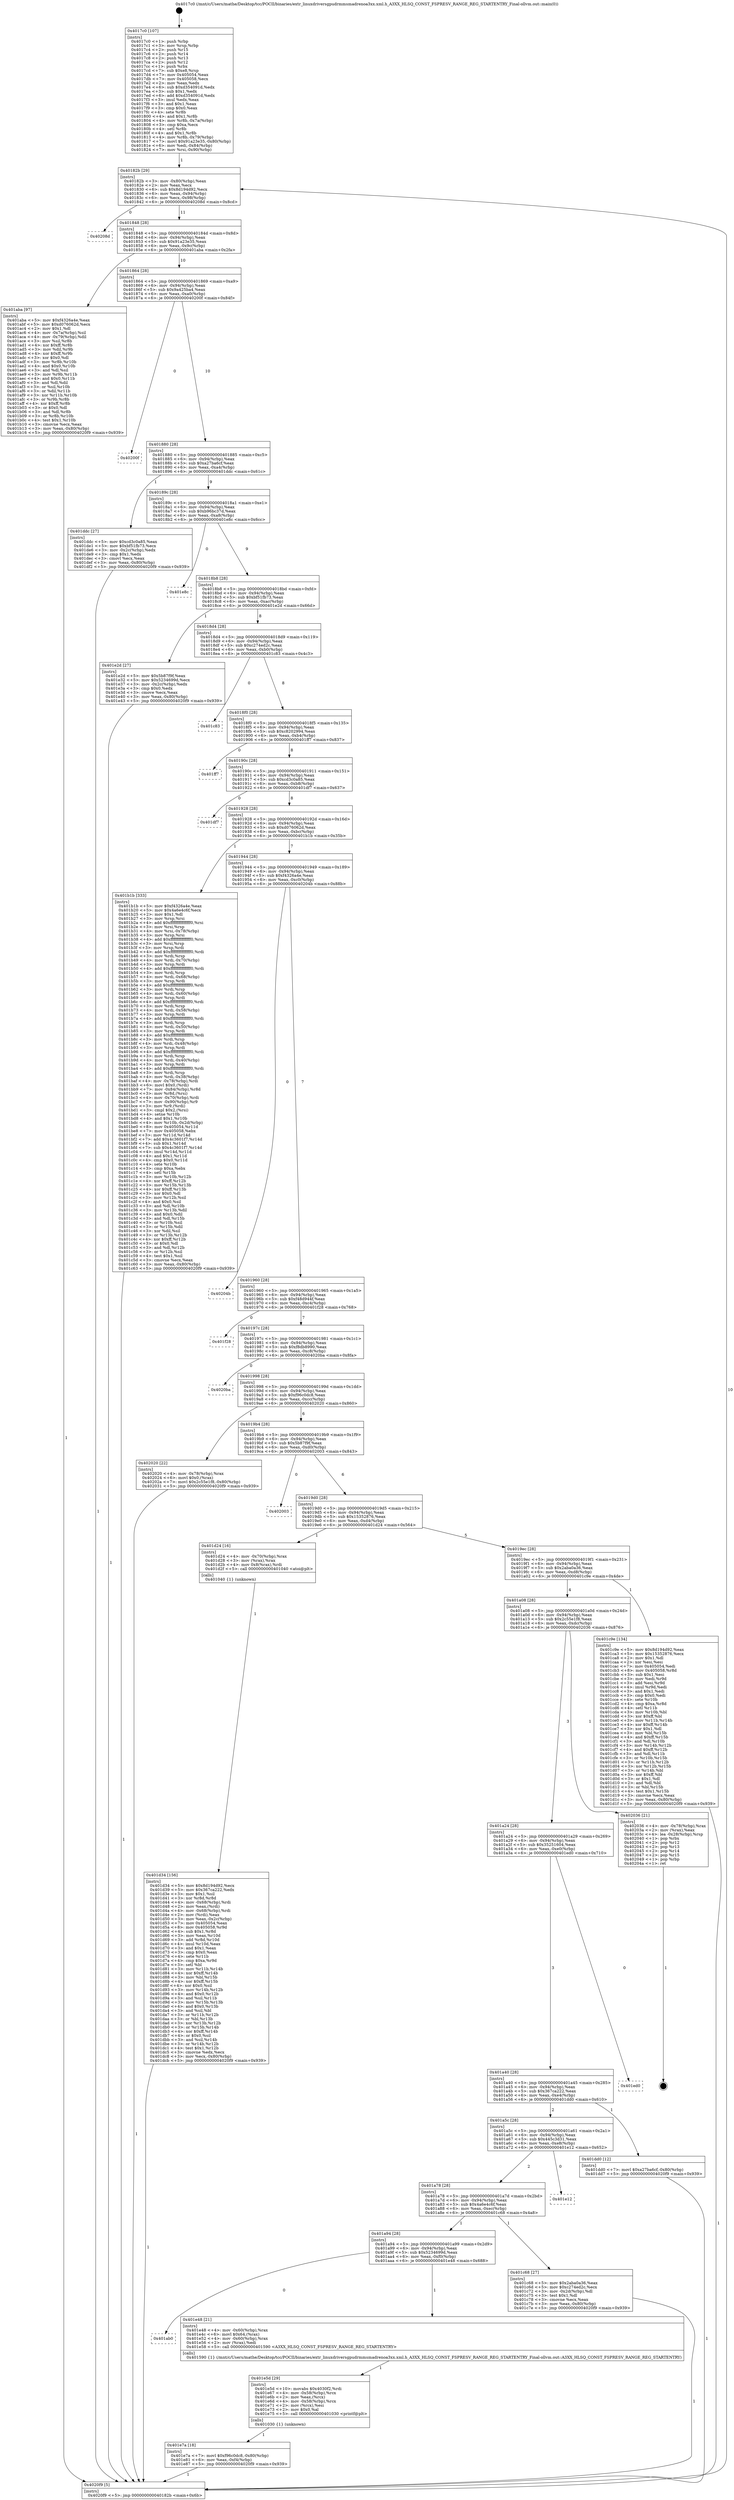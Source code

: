 digraph "0x4017c0" {
  label = "0x4017c0 (/mnt/c/Users/mathe/Desktop/tcc/POCII/binaries/extr_linuxdriversgpudrmmsmadrenoa3xx.xml.h_A3XX_HLSQ_CONST_FSPRESV_RANGE_REG_STARTENTRY_Final-ollvm.out::main(0))"
  labelloc = "t"
  node[shape=record]

  Entry [label="",width=0.3,height=0.3,shape=circle,fillcolor=black,style=filled]
  "0x40182b" [label="{
     0x40182b [29]\l
     | [instrs]\l
     &nbsp;&nbsp;0x40182b \<+3\>: mov -0x80(%rbp),%eax\l
     &nbsp;&nbsp;0x40182e \<+2\>: mov %eax,%ecx\l
     &nbsp;&nbsp;0x401830 \<+6\>: sub $0x8d194d92,%ecx\l
     &nbsp;&nbsp;0x401836 \<+6\>: mov %eax,-0x94(%rbp)\l
     &nbsp;&nbsp;0x40183c \<+6\>: mov %ecx,-0x98(%rbp)\l
     &nbsp;&nbsp;0x401842 \<+6\>: je 000000000040208d \<main+0x8cd\>\l
  }"]
  "0x40208d" [label="{
     0x40208d\l
  }", style=dashed]
  "0x401848" [label="{
     0x401848 [28]\l
     | [instrs]\l
     &nbsp;&nbsp;0x401848 \<+5\>: jmp 000000000040184d \<main+0x8d\>\l
     &nbsp;&nbsp;0x40184d \<+6\>: mov -0x94(%rbp),%eax\l
     &nbsp;&nbsp;0x401853 \<+5\>: sub $0x91a23e35,%eax\l
     &nbsp;&nbsp;0x401858 \<+6\>: mov %eax,-0x9c(%rbp)\l
     &nbsp;&nbsp;0x40185e \<+6\>: je 0000000000401aba \<main+0x2fa\>\l
  }"]
  Exit [label="",width=0.3,height=0.3,shape=circle,fillcolor=black,style=filled,peripheries=2]
  "0x401aba" [label="{
     0x401aba [97]\l
     | [instrs]\l
     &nbsp;&nbsp;0x401aba \<+5\>: mov $0xf4326a4e,%eax\l
     &nbsp;&nbsp;0x401abf \<+5\>: mov $0xd076062d,%ecx\l
     &nbsp;&nbsp;0x401ac4 \<+2\>: mov $0x1,%dl\l
     &nbsp;&nbsp;0x401ac6 \<+4\>: mov -0x7a(%rbp),%sil\l
     &nbsp;&nbsp;0x401aca \<+4\>: mov -0x79(%rbp),%dil\l
     &nbsp;&nbsp;0x401ace \<+3\>: mov %sil,%r8b\l
     &nbsp;&nbsp;0x401ad1 \<+4\>: xor $0xff,%r8b\l
     &nbsp;&nbsp;0x401ad5 \<+3\>: mov %dil,%r9b\l
     &nbsp;&nbsp;0x401ad8 \<+4\>: xor $0xff,%r9b\l
     &nbsp;&nbsp;0x401adc \<+3\>: xor $0x0,%dl\l
     &nbsp;&nbsp;0x401adf \<+3\>: mov %r8b,%r10b\l
     &nbsp;&nbsp;0x401ae2 \<+4\>: and $0x0,%r10b\l
     &nbsp;&nbsp;0x401ae6 \<+3\>: and %dl,%sil\l
     &nbsp;&nbsp;0x401ae9 \<+3\>: mov %r9b,%r11b\l
     &nbsp;&nbsp;0x401aec \<+4\>: and $0x0,%r11b\l
     &nbsp;&nbsp;0x401af0 \<+3\>: and %dl,%dil\l
     &nbsp;&nbsp;0x401af3 \<+3\>: or %sil,%r10b\l
     &nbsp;&nbsp;0x401af6 \<+3\>: or %dil,%r11b\l
     &nbsp;&nbsp;0x401af9 \<+3\>: xor %r11b,%r10b\l
     &nbsp;&nbsp;0x401afc \<+3\>: or %r9b,%r8b\l
     &nbsp;&nbsp;0x401aff \<+4\>: xor $0xff,%r8b\l
     &nbsp;&nbsp;0x401b03 \<+3\>: or $0x0,%dl\l
     &nbsp;&nbsp;0x401b06 \<+3\>: and %dl,%r8b\l
     &nbsp;&nbsp;0x401b09 \<+3\>: or %r8b,%r10b\l
     &nbsp;&nbsp;0x401b0c \<+4\>: test $0x1,%r10b\l
     &nbsp;&nbsp;0x401b10 \<+3\>: cmovne %ecx,%eax\l
     &nbsp;&nbsp;0x401b13 \<+3\>: mov %eax,-0x80(%rbp)\l
     &nbsp;&nbsp;0x401b16 \<+5\>: jmp 00000000004020f9 \<main+0x939\>\l
  }"]
  "0x401864" [label="{
     0x401864 [28]\l
     | [instrs]\l
     &nbsp;&nbsp;0x401864 \<+5\>: jmp 0000000000401869 \<main+0xa9\>\l
     &nbsp;&nbsp;0x401869 \<+6\>: mov -0x94(%rbp),%eax\l
     &nbsp;&nbsp;0x40186f \<+5\>: sub $0x9a425ba4,%eax\l
     &nbsp;&nbsp;0x401874 \<+6\>: mov %eax,-0xa0(%rbp)\l
     &nbsp;&nbsp;0x40187a \<+6\>: je 000000000040200f \<main+0x84f\>\l
  }"]
  "0x4020f9" [label="{
     0x4020f9 [5]\l
     | [instrs]\l
     &nbsp;&nbsp;0x4020f9 \<+5\>: jmp 000000000040182b \<main+0x6b\>\l
  }"]
  "0x4017c0" [label="{
     0x4017c0 [107]\l
     | [instrs]\l
     &nbsp;&nbsp;0x4017c0 \<+1\>: push %rbp\l
     &nbsp;&nbsp;0x4017c1 \<+3\>: mov %rsp,%rbp\l
     &nbsp;&nbsp;0x4017c4 \<+2\>: push %r15\l
     &nbsp;&nbsp;0x4017c6 \<+2\>: push %r14\l
     &nbsp;&nbsp;0x4017c8 \<+2\>: push %r13\l
     &nbsp;&nbsp;0x4017ca \<+2\>: push %r12\l
     &nbsp;&nbsp;0x4017cc \<+1\>: push %rbx\l
     &nbsp;&nbsp;0x4017cd \<+7\>: sub $0xe8,%rsp\l
     &nbsp;&nbsp;0x4017d4 \<+7\>: mov 0x405054,%eax\l
     &nbsp;&nbsp;0x4017db \<+7\>: mov 0x405058,%ecx\l
     &nbsp;&nbsp;0x4017e2 \<+2\>: mov %eax,%edx\l
     &nbsp;&nbsp;0x4017e4 \<+6\>: sub $0xd354091d,%edx\l
     &nbsp;&nbsp;0x4017ea \<+3\>: sub $0x1,%edx\l
     &nbsp;&nbsp;0x4017ed \<+6\>: add $0xd354091d,%edx\l
     &nbsp;&nbsp;0x4017f3 \<+3\>: imul %edx,%eax\l
     &nbsp;&nbsp;0x4017f6 \<+3\>: and $0x1,%eax\l
     &nbsp;&nbsp;0x4017f9 \<+3\>: cmp $0x0,%eax\l
     &nbsp;&nbsp;0x4017fc \<+4\>: sete %r8b\l
     &nbsp;&nbsp;0x401800 \<+4\>: and $0x1,%r8b\l
     &nbsp;&nbsp;0x401804 \<+4\>: mov %r8b,-0x7a(%rbp)\l
     &nbsp;&nbsp;0x401808 \<+3\>: cmp $0xa,%ecx\l
     &nbsp;&nbsp;0x40180b \<+4\>: setl %r8b\l
     &nbsp;&nbsp;0x40180f \<+4\>: and $0x1,%r8b\l
     &nbsp;&nbsp;0x401813 \<+4\>: mov %r8b,-0x79(%rbp)\l
     &nbsp;&nbsp;0x401817 \<+7\>: movl $0x91a23e35,-0x80(%rbp)\l
     &nbsp;&nbsp;0x40181e \<+6\>: mov %edi,-0x84(%rbp)\l
     &nbsp;&nbsp;0x401824 \<+7\>: mov %rsi,-0x90(%rbp)\l
  }"]
  "0x401e7a" [label="{
     0x401e7a [18]\l
     | [instrs]\l
     &nbsp;&nbsp;0x401e7a \<+7\>: movl $0xf96c0dc8,-0x80(%rbp)\l
     &nbsp;&nbsp;0x401e81 \<+6\>: mov %eax,-0xf4(%rbp)\l
     &nbsp;&nbsp;0x401e87 \<+5\>: jmp 00000000004020f9 \<main+0x939\>\l
  }"]
  "0x40200f" [label="{
     0x40200f\l
  }", style=dashed]
  "0x401880" [label="{
     0x401880 [28]\l
     | [instrs]\l
     &nbsp;&nbsp;0x401880 \<+5\>: jmp 0000000000401885 \<main+0xc5\>\l
     &nbsp;&nbsp;0x401885 \<+6\>: mov -0x94(%rbp),%eax\l
     &nbsp;&nbsp;0x40188b \<+5\>: sub $0xa27ba6cf,%eax\l
     &nbsp;&nbsp;0x401890 \<+6\>: mov %eax,-0xa4(%rbp)\l
     &nbsp;&nbsp;0x401896 \<+6\>: je 0000000000401ddc \<main+0x61c\>\l
  }"]
  "0x401e5d" [label="{
     0x401e5d [29]\l
     | [instrs]\l
     &nbsp;&nbsp;0x401e5d \<+10\>: movabs $0x4030f2,%rdi\l
     &nbsp;&nbsp;0x401e67 \<+4\>: mov -0x58(%rbp),%rcx\l
     &nbsp;&nbsp;0x401e6b \<+2\>: mov %eax,(%rcx)\l
     &nbsp;&nbsp;0x401e6d \<+4\>: mov -0x58(%rbp),%rcx\l
     &nbsp;&nbsp;0x401e71 \<+2\>: mov (%rcx),%esi\l
     &nbsp;&nbsp;0x401e73 \<+2\>: mov $0x0,%al\l
     &nbsp;&nbsp;0x401e75 \<+5\>: call 0000000000401030 \<printf@plt\>\l
     | [calls]\l
     &nbsp;&nbsp;0x401030 \{1\} (unknown)\l
  }"]
  "0x401ddc" [label="{
     0x401ddc [27]\l
     | [instrs]\l
     &nbsp;&nbsp;0x401ddc \<+5\>: mov $0xcd3c0a85,%eax\l
     &nbsp;&nbsp;0x401de1 \<+5\>: mov $0xbf51fb73,%ecx\l
     &nbsp;&nbsp;0x401de6 \<+3\>: mov -0x2c(%rbp),%edx\l
     &nbsp;&nbsp;0x401de9 \<+3\>: cmp $0x1,%edx\l
     &nbsp;&nbsp;0x401dec \<+3\>: cmovl %ecx,%eax\l
     &nbsp;&nbsp;0x401def \<+3\>: mov %eax,-0x80(%rbp)\l
     &nbsp;&nbsp;0x401df2 \<+5\>: jmp 00000000004020f9 \<main+0x939\>\l
  }"]
  "0x40189c" [label="{
     0x40189c [28]\l
     | [instrs]\l
     &nbsp;&nbsp;0x40189c \<+5\>: jmp 00000000004018a1 \<main+0xe1\>\l
     &nbsp;&nbsp;0x4018a1 \<+6\>: mov -0x94(%rbp),%eax\l
     &nbsp;&nbsp;0x4018a7 \<+5\>: sub $0xb96bc37d,%eax\l
     &nbsp;&nbsp;0x4018ac \<+6\>: mov %eax,-0xa8(%rbp)\l
     &nbsp;&nbsp;0x4018b2 \<+6\>: je 0000000000401e8c \<main+0x6cc\>\l
  }"]
  "0x401ab0" [label="{
     0x401ab0\l
  }", style=dashed]
  "0x401e8c" [label="{
     0x401e8c\l
  }", style=dashed]
  "0x4018b8" [label="{
     0x4018b8 [28]\l
     | [instrs]\l
     &nbsp;&nbsp;0x4018b8 \<+5\>: jmp 00000000004018bd \<main+0xfd\>\l
     &nbsp;&nbsp;0x4018bd \<+6\>: mov -0x94(%rbp),%eax\l
     &nbsp;&nbsp;0x4018c3 \<+5\>: sub $0xbf51fb73,%eax\l
     &nbsp;&nbsp;0x4018c8 \<+6\>: mov %eax,-0xac(%rbp)\l
     &nbsp;&nbsp;0x4018ce \<+6\>: je 0000000000401e2d \<main+0x66d\>\l
  }"]
  "0x401e48" [label="{
     0x401e48 [21]\l
     | [instrs]\l
     &nbsp;&nbsp;0x401e48 \<+4\>: mov -0x60(%rbp),%rax\l
     &nbsp;&nbsp;0x401e4c \<+6\>: movl $0x64,(%rax)\l
     &nbsp;&nbsp;0x401e52 \<+4\>: mov -0x60(%rbp),%rax\l
     &nbsp;&nbsp;0x401e56 \<+2\>: mov (%rax),%edi\l
     &nbsp;&nbsp;0x401e58 \<+5\>: call 0000000000401590 \<A3XX_HLSQ_CONST_FSPRESV_RANGE_REG_STARTENTRY\>\l
     | [calls]\l
     &nbsp;&nbsp;0x401590 \{1\} (/mnt/c/Users/mathe/Desktop/tcc/POCII/binaries/extr_linuxdriversgpudrmmsmadrenoa3xx.xml.h_A3XX_HLSQ_CONST_FSPRESV_RANGE_REG_STARTENTRY_Final-ollvm.out::A3XX_HLSQ_CONST_FSPRESV_RANGE_REG_STARTENTRY)\l
  }"]
  "0x401e2d" [label="{
     0x401e2d [27]\l
     | [instrs]\l
     &nbsp;&nbsp;0x401e2d \<+5\>: mov $0x5b87f9f,%eax\l
     &nbsp;&nbsp;0x401e32 \<+5\>: mov $0x5234699d,%ecx\l
     &nbsp;&nbsp;0x401e37 \<+3\>: mov -0x2c(%rbp),%edx\l
     &nbsp;&nbsp;0x401e3a \<+3\>: cmp $0x0,%edx\l
     &nbsp;&nbsp;0x401e3d \<+3\>: cmove %ecx,%eax\l
     &nbsp;&nbsp;0x401e40 \<+3\>: mov %eax,-0x80(%rbp)\l
     &nbsp;&nbsp;0x401e43 \<+5\>: jmp 00000000004020f9 \<main+0x939\>\l
  }"]
  "0x4018d4" [label="{
     0x4018d4 [28]\l
     | [instrs]\l
     &nbsp;&nbsp;0x4018d4 \<+5\>: jmp 00000000004018d9 \<main+0x119\>\l
     &nbsp;&nbsp;0x4018d9 \<+6\>: mov -0x94(%rbp),%eax\l
     &nbsp;&nbsp;0x4018df \<+5\>: sub $0xc274ed2c,%eax\l
     &nbsp;&nbsp;0x4018e4 \<+6\>: mov %eax,-0xb0(%rbp)\l
     &nbsp;&nbsp;0x4018ea \<+6\>: je 0000000000401c83 \<main+0x4c3\>\l
  }"]
  "0x401d34" [label="{
     0x401d34 [156]\l
     | [instrs]\l
     &nbsp;&nbsp;0x401d34 \<+5\>: mov $0x8d194d92,%ecx\l
     &nbsp;&nbsp;0x401d39 \<+5\>: mov $0x367ca222,%edx\l
     &nbsp;&nbsp;0x401d3e \<+3\>: mov $0x1,%sil\l
     &nbsp;&nbsp;0x401d41 \<+3\>: xor %r8d,%r8d\l
     &nbsp;&nbsp;0x401d44 \<+4\>: mov -0x68(%rbp),%rdi\l
     &nbsp;&nbsp;0x401d48 \<+2\>: mov %eax,(%rdi)\l
     &nbsp;&nbsp;0x401d4a \<+4\>: mov -0x68(%rbp),%rdi\l
     &nbsp;&nbsp;0x401d4e \<+2\>: mov (%rdi),%eax\l
     &nbsp;&nbsp;0x401d50 \<+3\>: mov %eax,-0x2c(%rbp)\l
     &nbsp;&nbsp;0x401d53 \<+7\>: mov 0x405054,%eax\l
     &nbsp;&nbsp;0x401d5a \<+8\>: mov 0x405058,%r9d\l
     &nbsp;&nbsp;0x401d62 \<+4\>: sub $0x1,%r8d\l
     &nbsp;&nbsp;0x401d66 \<+3\>: mov %eax,%r10d\l
     &nbsp;&nbsp;0x401d69 \<+3\>: add %r8d,%r10d\l
     &nbsp;&nbsp;0x401d6c \<+4\>: imul %r10d,%eax\l
     &nbsp;&nbsp;0x401d70 \<+3\>: and $0x1,%eax\l
     &nbsp;&nbsp;0x401d73 \<+3\>: cmp $0x0,%eax\l
     &nbsp;&nbsp;0x401d76 \<+4\>: sete %r11b\l
     &nbsp;&nbsp;0x401d7a \<+4\>: cmp $0xa,%r9d\l
     &nbsp;&nbsp;0x401d7e \<+3\>: setl %bl\l
     &nbsp;&nbsp;0x401d81 \<+3\>: mov %r11b,%r14b\l
     &nbsp;&nbsp;0x401d84 \<+4\>: xor $0xff,%r14b\l
     &nbsp;&nbsp;0x401d88 \<+3\>: mov %bl,%r15b\l
     &nbsp;&nbsp;0x401d8b \<+4\>: xor $0xff,%r15b\l
     &nbsp;&nbsp;0x401d8f \<+4\>: xor $0x0,%sil\l
     &nbsp;&nbsp;0x401d93 \<+3\>: mov %r14b,%r12b\l
     &nbsp;&nbsp;0x401d96 \<+4\>: and $0x0,%r12b\l
     &nbsp;&nbsp;0x401d9a \<+3\>: and %sil,%r11b\l
     &nbsp;&nbsp;0x401d9d \<+3\>: mov %r15b,%r13b\l
     &nbsp;&nbsp;0x401da0 \<+4\>: and $0x0,%r13b\l
     &nbsp;&nbsp;0x401da4 \<+3\>: and %sil,%bl\l
     &nbsp;&nbsp;0x401da7 \<+3\>: or %r11b,%r12b\l
     &nbsp;&nbsp;0x401daa \<+3\>: or %bl,%r13b\l
     &nbsp;&nbsp;0x401dad \<+3\>: xor %r13b,%r12b\l
     &nbsp;&nbsp;0x401db0 \<+3\>: or %r15b,%r14b\l
     &nbsp;&nbsp;0x401db3 \<+4\>: xor $0xff,%r14b\l
     &nbsp;&nbsp;0x401db7 \<+4\>: or $0x0,%sil\l
     &nbsp;&nbsp;0x401dbb \<+3\>: and %sil,%r14b\l
     &nbsp;&nbsp;0x401dbe \<+3\>: or %r14b,%r12b\l
     &nbsp;&nbsp;0x401dc1 \<+4\>: test $0x1,%r12b\l
     &nbsp;&nbsp;0x401dc5 \<+3\>: cmovne %edx,%ecx\l
     &nbsp;&nbsp;0x401dc8 \<+3\>: mov %ecx,-0x80(%rbp)\l
     &nbsp;&nbsp;0x401dcb \<+5\>: jmp 00000000004020f9 \<main+0x939\>\l
  }"]
  "0x401c83" [label="{
     0x401c83\l
  }", style=dashed]
  "0x4018f0" [label="{
     0x4018f0 [28]\l
     | [instrs]\l
     &nbsp;&nbsp;0x4018f0 \<+5\>: jmp 00000000004018f5 \<main+0x135\>\l
     &nbsp;&nbsp;0x4018f5 \<+6\>: mov -0x94(%rbp),%eax\l
     &nbsp;&nbsp;0x4018fb \<+5\>: sub $0xc8202994,%eax\l
     &nbsp;&nbsp;0x401900 \<+6\>: mov %eax,-0xb4(%rbp)\l
     &nbsp;&nbsp;0x401906 \<+6\>: je 0000000000401ff7 \<main+0x837\>\l
  }"]
  "0x401a94" [label="{
     0x401a94 [28]\l
     | [instrs]\l
     &nbsp;&nbsp;0x401a94 \<+5\>: jmp 0000000000401a99 \<main+0x2d9\>\l
     &nbsp;&nbsp;0x401a99 \<+6\>: mov -0x94(%rbp),%eax\l
     &nbsp;&nbsp;0x401a9f \<+5\>: sub $0x5234699d,%eax\l
     &nbsp;&nbsp;0x401aa4 \<+6\>: mov %eax,-0xf0(%rbp)\l
     &nbsp;&nbsp;0x401aaa \<+6\>: je 0000000000401e48 \<main+0x688\>\l
  }"]
  "0x401ff7" [label="{
     0x401ff7\l
  }", style=dashed]
  "0x40190c" [label="{
     0x40190c [28]\l
     | [instrs]\l
     &nbsp;&nbsp;0x40190c \<+5\>: jmp 0000000000401911 \<main+0x151\>\l
     &nbsp;&nbsp;0x401911 \<+6\>: mov -0x94(%rbp),%eax\l
     &nbsp;&nbsp;0x401917 \<+5\>: sub $0xcd3c0a85,%eax\l
     &nbsp;&nbsp;0x40191c \<+6\>: mov %eax,-0xb8(%rbp)\l
     &nbsp;&nbsp;0x401922 \<+6\>: je 0000000000401df7 \<main+0x637\>\l
  }"]
  "0x401c68" [label="{
     0x401c68 [27]\l
     | [instrs]\l
     &nbsp;&nbsp;0x401c68 \<+5\>: mov $0x2aba0a36,%eax\l
     &nbsp;&nbsp;0x401c6d \<+5\>: mov $0xc274ed2c,%ecx\l
     &nbsp;&nbsp;0x401c72 \<+3\>: mov -0x2d(%rbp),%dl\l
     &nbsp;&nbsp;0x401c75 \<+3\>: test $0x1,%dl\l
     &nbsp;&nbsp;0x401c78 \<+3\>: cmovne %ecx,%eax\l
     &nbsp;&nbsp;0x401c7b \<+3\>: mov %eax,-0x80(%rbp)\l
     &nbsp;&nbsp;0x401c7e \<+5\>: jmp 00000000004020f9 \<main+0x939\>\l
  }"]
  "0x401df7" [label="{
     0x401df7\l
  }", style=dashed]
  "0x401928" [label="{
     0x401928 [28]\l
     | [instrs]\l
     &nbsp;&nbsp;0x401928 \<+5\>: jmp 000000000040192d \<main+0x16d\>\l
     &nbsp;&nbsp;0x40192d \<+6\>: mov -0x94(%rbp),%eax\l
     &nbsp;&nbsp;0x401933 \<+5\>: sub $0xd076062d,%eax\l
     &nbsp;&nbsp;0x401938 \<+6\>: mov %eax,-0xbc(%rbp)\l
     &nbsp;&nbsp;0x40193e \<+6\>: je 0000000000401b1b \<main+0x35b\>\l
  }"]
  "0x401a78" [label="{
     0x401a78 [28]\l
     | [instrs]\l
     &nbsp;&nbsp;0x401a78 \<+5\>: jmp 0000000000401a7d \<main+0x2bd\>\l
     &nbsp;&nbsp;0x401a7d \<+6\>: mov -0x94(%rbp),%eax\l
     &nbsp;&nbsp;0x401a83 \<+5\>: sub $0x4a6e4c6f,%eax\l
     &nbsp;&nbsp;0x401a88 \<+6\>: mov %eax,-0xec(%rbp)\l
     &nbsp;&nbsp;0x401a8e \<+6\>: je 0000000000401c68 \<main+0x4a8\>\l
  }"]
  "0x401b1b" [label="{
     0x401b1b [333]\l
     | [instrs]\l
     &nbsp;&nbsp;0x401b1b \<+5\>: mov $0xf4326a4e,%eax\l
     &nbsp;&nbsp;0x401b20 \<+5\>: mov $0x4a6e4c6f,%ecx\l
     &nbsp;&nbsp;0x401b25 \<+2\>: mov $0x1,%dl\l
     &nbsp;&nbsp;0x401b27 \<+3\>: mov %rsp,%rsi\l
     &nbsp;&nbsp;0x401b2a \<+4\>: add $0xfffffffffffffff0,%rsi\l
     &nbsp;&nbsp;0x401b2e \<+3\>: mov %rsi,%rsp\l
     &nbsp;&nbsp;0x401b31 \<+4\>: mov %rsi,-0x78(%rbp)\l
     &nbsp;&nbsp;0x401b35 \<+3\>: mov %rsp,%rsi\l
     &nbsp;&nbsp;0x401b38 \<+4\>: add $0xfffffffffffffff0,%rsi\l
     &nbsp;&nbsp;0x401b3c \<+3\>: mov %rsi,%rsp\l
     &nbsp;&nbsp;0x401b3f \<+3\>: mov %rsp,%rdi\l
     &nbsp;&nbsp;0x401b42 \<+4\>: add $0xfffffffffffffff0,%rdi\l
     &nbsp;&nbsp;0x401b46 \<+3\>: mov %rdi,%rsp\l
     &nbsp;&nbsp;0x401b49 \<+4\>: mov %rdi,-0x70(%rbp)\l
     &nbsp;&nbsp;0x401b4d \<+3\>: mov %rsp,%rdi\l
     &nbsp;&nbsp;0x401b50 \<+4\>: add $0xfffffffffffffff0,%rdi\l
     &nbsp;&nbsp;0x401b54 \<+3\>: mov %rdi,%rsp\l
     &nbsp;&nbsp;0x401b57 \<+4\>: mov %rdi,-0x68(%rbp)\l
     &nbsp;&nbsp;0x401b5b \<+3\>: mov %rsp,%rdi\l
     &nbsp;&nbsp;0x401b5e \<+4\>: add $0xfffffffffffffff0,%rdi\l
     &nbsp;&nbsp;0x401b62 \<+3\>: mov %rdi,%rsp\l
     &nbsp;&nbsp;0x401b65 \<+4\>: mov %rdi,-0x60(%rbp)\l
     &nbsp;&nbsp;0x401b69 \<+3\>: mov %rsp,%rdi\l
     &nbsp;&nbsp;0x401b6c \<+4\>: add $0xfffffffffffffff0,%rdi\l
     &nbsp;&nbsp;0x401b70 \<+3\>: mov %rdi,%rsp\l
     &nbsp;&nbsp;0x401b73 \<+4\>: mov %rdi,-0x58(%rbp)\l
     &nbsp;&nbsp;0x401b77 \<+3\>: mov %rsp,%rdi\l
     &nbsp;&nbsp;0x401b7a \<+4\>: add $0xfffffffffffffff0,%rdi\l
     &nbsp;&nbsp;0x401b7e \<+3\>: mov %rdi,%rsp\l
     &nbsp;&nbsp;0x401b81 \<+4\>: mov %rdi,-0x50(%rbp)\l
     &nbsp;&nbsp;0x401b85 \<+3\>: mov %rsp,%rdi\l
     &nbsp;&nbsp;0x401b88 \<+4\>: add $0xfffffffffffffff0,%rdi\l
     &nbsp;&nbsp;0x401b8c \<+3\>: mov %rdi,%rsp\l
     &nbsp;&nbsp;0x401b8f \<+4\>: mov %rdi,-0x48(%rbp)\l
     &nbsp;&nbsp;0x401b93 \<+3\>: mov %rsp,%rdi\l
     &nbsp;&nbsp;0x401b96 \<+4\>: add $0xfffffffffffffff0,%rdi\l
     &nbsp;&nbsp;0x401b9a \<+3\>: mov %rdi,%rsp\l
     &nbsp;&nbsp;0x401b9d \<+4\>: mov %rdi,-0x40(%rbp)\l
     &nbsp;&nbsp;0x401ba1 \<+3\>: mov %rsp,%rdi\l
     &nbsp;&nbsp;0x401ba4 \<+4\>: add $0xfffffffffffffff0,%rdi\l
     &nbsp;&nbsp;0x401ba8 \<+3\>: mov %rdi,%rsp\l
     &nbsp;&nbsp;0x401bab \<+4\>: mov %rdi,-0x38(%rbp)\l
     &nbsp;&nbsp;0x401baf \<+4\>: mov -0x78(%rbp),%rdi\l
     &nbsp;&nbsp;0x401bb3 \<+6\>: movl $0x0,(%rdi)\l
     &nbsp;&nbsp;0x401bb9 \<+7\>: mov -0x84(%rbp),%r8d\l
     &nbsp;&nbsp;0x401bc0 \<+3\>: mov %r8d,(%rsi)\l
     &nbsp;&nbsp;0x401bc3 \<+4\>: mov -0x70(%rbp),%rdi\l
     &nbsp;&nbsp;0x401bc7 \<+7\>: mov -0x90(%rbp),%r9\l
     &nbsp;&nbsp;0x401bce \<+3\>: mov %r9,(%rdi)\l
     &nbsp;&nbsp;0x401bd1 \<+3\>: cmpl $0x2,(%rsi)\l
     &nbsp;&nbsp;0x401bd4 \<+4\>: setne %r10b\l
     &nbsp;&nbsp;0x401bd8 \<+4\>: and $0x1,%r10b\l
     &nbsp;&nbsp;0x401bdc \<+4\>: mov %r10b,-0x2d(%rbp)\l
     &nbsp;&nbsp;0x401be0 \<+8\>: mov 0x405054,%r11d\l
     &nbsp;&nbsp;0x401be8 \<+7\>: mov 0x405058,%ebx\l
     &nbsp;&nbsp;0x401bef \<+3\>: mov %r11d,%r14d\l
     &nbsp;&nbsp;0x401bf2 \<+7\>: add $0x4c3601f7,%r14d\l
     &nbsp;&nbsp;0x401bf9 \<+4\>: sub $0x1,%r14d\l
     &nbsp;&nbsp;0x401bfd \<+7\>: sub $0x4c3601f7,%r14d\l
     &nbsp;&nbsp;0x401c04 \<+4\>: imul %r14d,%r11d\l
     &nbsp;&nbsp;0x401c08 \<+4\>: and $0x1,%r11d\l
     &nbsp;&nbsp;0x401c0c \<+4\>: cmp $0x0,%r11d\l
     &nbsp;&nbsp;0x401c10 \<+4\>: sete %r10b\l
     &nbsp;&nbsp;0x401c14 \<+3\>: cmp $0xa,%ebx\l
     &nbsp;&nbsp;0x401c17 \<+4\>: setl %r15b\l
     &nbsp;&nbsp;0x401c1b \<+3\>: mov %r10b,%r12b\l
     &nbsp;&nbsp;0x401c1e \<+4\>: xor $0xff,%r12b\l
     &nbsp;&nbsp;0x401c22 \<+3\>: mov %r15b,%r13b\l
     &nbsp;&nbsp;0x401c25 \<+4\>: xor $0xff,%r13b\l
     &nbsp;&nbsp;0x401c29 \<+3\>: xor $0x0,%dl\l
     &nbsp;&nbsp;0x401c2c \<+3\>: mov %r12b,%sil\l
     &nbsp;&nbsp;0x401c2f \<+4\>: and $0x0,%sil\l
     &nbsp;&nbsp;0x401c33 \<+3\>: and %dl,%r10b\l
     &nbsp;&nbsp;0x401c36 \<+3\>: mov %r13b,%dil\l
     &nbsp;&nbsp;0x401c39 \<+4\>: and $0x0,%dil\l
     &nbsp;&nbsp;0x401c3d \<+3\>: and %dl,%r15b\l
     &nbsp;&nbsp;0x401c40 \<+3\>: or %r10b,%sil\l
     &nbsp;&nbsp;0x401c43 \<+3\>: or %r15b,%dil\l
     &nbsp;&nbsp;0x401c46 \<+3\>: xor %dil,%sil\l
     &nbsp;&nbsp;0x401c49 \<+3\>: or %r13b,%r12b\l
     &nbsp;&nbsp;0x401c4c \<+4\>: xor $0xff,%r12b\l
     &nbsp;&nbsp;0x401c50 \<+3\>: or $0x0,%dl\l
     &nbsp;&nbsp;0x401c53 \<+3\>: and %dl,%r12b\l
     &nbsp;&nbsp;0x401c56 \<+3\>: or %r12b,%sil\l
     &nbsp;&nbsp;0x401c59 \<+4\>: test $0x1,%sil\l
     &nbsp;&nbsp;0x401c5d \<+3\>: cmovne %ecx,%eax\l
     &nbsp;&nbsp;0x401c60 \<+3\>: mov %eax,-0x80(%rbp)\l
     &nbsp;&nbsp;0x401c63 \<+5\>: jmp 00000000004020f9 \<main+0x939\>\l
  }"]
  "0x401944" [label="{
     0x401944 [28]\l
     | [instrs]\l
     &nbsp;&nbsp;0x401944 \<+5\>: jmp 0000000000401949 \<main+0x189\>\l
     &nbsp;&nbsp;0x401949 \<+6\>: mov -0x94(%rbp),%eax\l
     &nbsp;&nbsp;0x40194f \<+5\>: sub $0xf4326a4e,%eax\l
     &nbsp;&nbsp;0x401954 \<+6\>: mov %eax,-0xc0(%rbp)\l
     &nbsp;&nbsp;0x40195a \<+6\>: je 000000000040204b \<main+0x88b\>\l
  }"]
  "0x401e12" [label="{
     0x401e12\l
  }", style=dashed]
  "0x401a5c" [label="{
     0x401a5c [28]\l
     | [instrs]\l
     &nbsp;&nbsp;0x401a5c \<+5\>: jmp 0000000000401a61 \<main+0x2a1\>\l
     &nbsp;&nbsp;0x401a61 \<+6\>: mov -0x94(%rbp),%eax\l
     &nbsp;&nbsp;0x401a67 \<+5\>: sub $0x445c3d31,%eax\l
     &nbsp;&nbsp;0x401a6c \<+6\>: mov %eax,-0xe8(%rbp)\l
     &nbsp;&nbsp;0x401a72 \<+6\>: je 0000000000401e12 \<main+0x652\>\l
  }"]
  "0x40204b" [label="{
     0x40204b\l
  }", style=dashed]
  "0x401960" [label="{
     0x401960 [28]\l
     | [instrs]\l
     &nbsp;&nbsp;0x401960 \<+5\>: jmp 0000000000401965 \<main+0x1a5\>\l
     &nbsp;&nbsp;0x401965 \<+6\>: mov -0x94(%rbp),%eax\l
     &nbsp;&nbsp;0x40196b \<+5\>: sub $0xf48d944f,%eax\l
     &nbsp;&nbsp;0x401970 \<+6\>: mov %eax,-0xc4(%rbp)\l
     &nbsp;&nbsp;0x401976 \<+6\>: je 0000000000401f28 \<main+0x768\>\l
  }"]
  "0x401dd0" [label="{
     0x401dd0 [12]\l
     | [instrs]\l
     &nbsp;&nbsp;0x401dd0 \<+7\>: movl $0xa27ba6cf,-0x80(%rbp)\l
     &nbsp;&nbsp;0x401dd7 \<+5\>: jmp 00000000004020f9 \<main+0x939\>\l
  }"]
  "0x401f28" [label="{
     0x401f28\l
  }", style=dashed]
  "0x40197c" [label="{
     0x40197c [28]\l
     | [instrs]\l
     &nbsp;&nbsp;0x40197c \<+5\>: jmp 0000000000401981 \<main+0x1c1\>\l
     &nbsp;&nbsp;0x401981 \<+6\>: mov -0x94(%rbp),%eax\l
     &nbsp;&nbsp;0x401987 \<+5\>: sub $0xf8db8990,%eax\l
     &nbsp;&nbsp;0x40198c \<+6\>: mov %eax,-0xc8(%rbp)\l
     &nbsp;&nbsp;0x401992 \<+6\>: je 00000000004020ba \<main+0x8fa\>\l
  }"]
  "0x401a40" [label="{
     0x401a40 [28]\l
     | [instrs]\l
     &nbsp;&nbsp;0x401a40 \<+5\>: jmp 0000000000401a45 \<main+0x285\>\l
     &nbsp;&nbsp;0x401a45 \<+6\>: mov -0x94(%rbp),%eax\l
     &nbsp;&nbsp;0x401a4b \<+5\>: sub $0x367ca222,%eax\l
     &nbsp;&nbsp;0x401a50 \<+6\>: mov %eax,-0xe4(%rbp)\l
     &nbsp;&nbsp;0x401a56 \<+6\>: je 0000000000401dd0 \<main+0x610\>\l
  }"]
  "0x4020ba" [label="{
     0x4020ba\l
  }", style=dashed]
  "0x401998" [label="{
     0x401998 [28]\l
     | [instrs]\l
     &nbsp;&nbsp;0x401998 \<+5\>: jmp 000000000040199d \<main+0x1dd\>\l
     &nbsp;&nbsp;0x40199d \<+6\>: mov -0x94(%rbp),%eax\l
     &nbsp;&nbsp;0x4019a3 \<+5\>: sub $0xf96c0dc8,%eax\l
     &nbsp;&nbsp;0x4019a8 \<+6\>: mov %eax,-0xcc(%rbp)\l
     &nbsp;&nbsp;0x4019ae \<+6\>: je 0000000000402020 \<main+0x860\>\l
  }"]
  "0x401ed0" [label="{
     0x401ed0\l
  }", style=dashed]
  "0x402020" [label="{
     0x402020 [22]\l
     | [instrs]\l
     &nbsp;&nbsp;0x402020 \<+4\>: mov -0x78(%rbp),%rax\l
     &nbsp;&nbsp;0x402024 \<+6\>: movl $0x0,(%rax)\l
     &nbsp;&nbsp;0x40202a \<+7\>: movl $0x2c55e1f8,-0x80(%rbp)\l
     &nbsp;&nbsp;0x402031 \<+5\>: jmp 00000000004020f9 \<main+0x939\>\l
  }"]
  "0x4019b4" [label="{
     0x4019b4 [28]\l
     | [instrs]\l
     &nbsp;&nbsp;0x4019b4 \<+5\>: jmp 00000000004019b9 \<main+0x1f9\>\l
     &nbsp;&nbsp;0x4019b9 \<+6\>: mov -0x94(%rbp),%eax\l
     &nbsp;&nbsp;0x4019bf \<+5\>: sub $0x5b87f9f,%eax\l
     &nbsp;&nbsp;0x4019c4 \<+6\>: mov %eax,-0xd0(%rbp)\l
     &nbsp;&nbsp;0x4019ca \<+6\>: je 0000000000402003 \<main+0x843\>\l
  }"]
  "0x401a24" [label="{
     0x401a24 [28]\l
     | [instrs]\l
     &nbsp;&nbsp;0x401a24 \<+5\>: jmp 0000000000401a29 \<main+0x269\>\l
     &nbsp;&nbsp;0x401a29 \<+6\>: mov -0x94(%rbp),%eax\l
     &nbsp;&nbsp;0x401a2f \<+5\>: sub $0x35251604,%eax\l
     &nbsp;&nbsp;0x401a34 \<+6\>: mov %eax,-0xe0(%rbp)\l
     &nbsp;&nbsp;0x401a3a \<+6\>: je 0000000000401ed0 \<main+0x710\>\l
  }"]
  "0x402003" [label="{
     0x402003\l
  }", style=dashed]
  "0x4019d0" [label="{
     0x4019d0 [28]\l
     | [instrs]\l
     &nbsp;&nbsp;0x4019d0 \<+5\>: jmp 00000000004019d5 \<main+0x215\>\l
     &nbsp;&nbsp;0x4019d5 \<+6\>: mov -0x94(%rbp),%eax\l
     &nbsp;&nbsp;0x4019db \<+5\>: sub $0x15352876,%eax\l
     &nbsp;&nbsp;0x4019e0 \<+6\>: mov %eax,-0xd4(%rbp)\l
     &nbsp;&nbsp;0x4019e6 \<+6\>: je 0000000000401d24 \<main+0x564\>\l
  }"]
  "0x402036" [label="{
     0x402036 [21]\l
     | [instrs]\l
     &nbsp;&nbsp;0x402036 \<+4\>: mov -0x78(%rbp),%rax\l
     &nbsp;&nbsp;0x40203a \<+2\>: mov (%rax),%eax\l
     &nbsp;&nbsp;0x40203c \<+4\>: lea -0x28(%rbp),%rsp\l
     &nbsp;&nbsp;0x402040 \<+1\>: pop %rbx\l
     &nbsp;&nbsp;0x402041 \<+2\>: pop %r12\l
     &nbsp;&nbsp;0x402043 \<+2\>: pop %r13\l
     &nbsp;&nbsp;0x402045 \<+2\>: pop %r14\l
     &nbsp;&nbsp;0x402047 \<+2\>: pop %r15\l
     &nbsp;&nbsp;0x402049 \<+1\>: pop %rbp\l
     &nbsp;&nbsp;0x40204a \<+1\>: ret\l
  }"]
  "0x401d24" [label="{
     0x401d24 [16]\l
     | [instrs]\l
     &nbsp;&nbsp;0x401d24 \<+4\>: mov -0x70(%rbp),%rax\l
     &nbsp;&nbsp;0x401d28 \<+3\>: mov (%rax),%rax\l
     &nbsp;&nbsp;0x401d2b \<+4\>: mov 0x8(%rax),%rdi\l
     &nbsp;&nbsp;0x401d2f \<+5\>: call 0000000000401040 \<atoi@plt\>\l
     | [calls]\l
     &nbsp;&nbsp;0x401040 \{1\} (unknown)\l
  }"]
  "0x4019ec" [label="{
     0x4019ec [28]\l
     | [instrs]\l
     &nbsp;&nbsp;0x4019ec \<+5\>: jmp 00000000004019f1 \<main+0x231\>\l
     &nbsp;&nbsp;0x4019f1 \<+6\>: mov -0x94(%rbp),%eax\l
     &nbsp;&nbsp;0x4019f7 \<+5\>: sub $0x2aba0a36,%eax\l
     &nbsp;&nbsp;0x4019fc \<+6\>: mov %eax,-0xd8(%rbp)\l
     &nbsp;&nbsp;0x401a02 \<+6\>: je 0000000000401c9e \<main+0x4de\>\l
  }"]
  "0x401a08" [label="{
     0x401a08 [28]\l
     | [instrs]\l
     &nbsp;&nbsp;0x401a08 \<+5\>: jmp 0000000000401a0d \<main+0x24d\>\l
     &nbsp;&nbsp;0x401a0d \<+6\>: mov -0x94(%rbp),%eax\l
     &nbsp;&nbsp;0x401a13 \<+5\>: sub $0x2c55e1f8,%eax\l
     &nbsp;&nbsp;0x401a18 \<+6\>: mov %eax,-0xdc(%rbp)\l
     &nbsp;&nbsp;0x401a1e \<+6\>: je 0000000000402036 \<main+0x876\>\l
  }"]
  "0x401c9e" [label="{
     0x401c9e [134]\l
     | [instrs]\l
     &nbsp;&nbsp;0x401c9e \<+5\>: mov $0x8d194d92,%eax\l
     &nbsp;&nbsp;0x401ca3 \<+5\>: mov $0x15352876,%ecx\l
     &nbsp;&nbsp;0x401ca8 \<+2\>: mov $0x1,%dl\l
     &nbsp;&nbsp;0x401caa \<+2\>: xor %esi,%esi\l
     &nbsp;&nbsp;0x401cac \<+7\>: mov 0x405054,%edi\l
     &nbsp;&nbsp;0x401cb3 \<+8\>: mov 0x405058,%r8d\l
     &nbsp;&nbsp;0x401cbb \<+3\>: sub $0x1,%esi\l
     &nbsp;&nbsp;0x401cbe \<+3\>: mov %edi,%r9d\l
     &nbsp;&nbsp;0x401cc1 \<+3\>: add %esi,%r9d\l
     &nbsp;&nbsp;0x401cc4 \<+4\>: imul %r9d,%edi\l
     &nbsp;&nbsp;0x401cc8 \<+3\>: and $0x1,%edi\l
     &nbsp;&nbsp;0x401ccb \<+3\>: cmp $0x0,%edi\l
     &nbsp;&nbsp;0x401cce \<+4\>: sete %r10b\l
     &nbsp;&nbsp;0x401cd2 \<+4\>: cmp $0xa,%r8d\l
     &nbsp;&nbsp;0x401cd6 \<+4\>: setl %r11b\l
     &nbsp;&nbsp;0x401cda \<+3\>: mov %r10b,%bl\l
     &nbsp;&nbsp;0x401cdd \<+3\>: xor $0xff,%bl\l
     &nbsp;&nbsp;0x401ce0 \<+3\>: mov %r11b,%r14b\l
     &nbsp;&nbsp;0x401ce3 \<+4\>: xor $0xff,%r14b\l
     &nbsp;&nbsp;0x401ce7 \<+3\>: xor $0x1,%dl\l
     &nbsp;&nbsp;0x401cea \<+3\>: mov %bl,%r15b\l
     &nbsp;&nbsp;0x401ced \<+4\>: and $0xff,%r15b\l
     &nbsp;&nbsp;0x401cf1 \<+3\>: and %dl,%r10b\l
     &nbsp;&nbsp;0x401cf4 \<+3\>: mov %r14b,%r12b\l
     &nbsp;&nbsp;0x401cf7 \<+4\>: and $0xff,%r12b\l
     &nbsp;&nbsp;0x401cfb \<+3\>: and %dl,%r11b\l
     &nbsp;&nbsp;0x401cfe \<+3\>: or %r10b,%r15b\l
     &nbsp;&nbsp;0x401d01 \<+3\>: or %r11b,%r12b\l
     &nbsp;&nbsp;0x401d04 \<+3\>: xor %r12b,%r15b\l
     &nbsp;&nbsp;0x401d07 \<+3\>: or %r14b,%bl\l
     &nbsp;&nbsp;0x401d0a \<+3\>: xor $0xff,%bl\l
     &nbsp;&nbsp;0x401d0d \<+3\>: or $0x1,%dl\l
     &nbsp;&nbsp;0x401d10 \<+2\>: and %dl,%bl\l
     &nbsp;&nbsp;0x401d12 \<+3\>: or %bl,%r15b\l
     &nbsp;&nbsp;0x401d15 \<+4\>: test $0x1,%r15b\l
     &nbsp;&nbsp;0x401d19 \<+3\>: cmovne %ecx,%eax\l
     &nbsp;&nbsp;0x401d1c \<+3\>: mov %eax,-0x80(%rbp)\l
     &nbsp;&nbsp;0x401d1f \<+5\>: jmp 00000000004020f9 \<main+0x939\>\l
  }"]
  Entry -> "0x4017c0" [label=" 1"]
  "0x40182b" -> "0x40208d" [label=" 0"]
  "0x40182b" -> "0x401848" [label=" 11"]
  "0x402036" -> Exit [label=" 1"]
  "0x401848" -> "0x401aba" [label=" 1"]
  "0x401848" -> "0x401864" [label=" 10"]
  "0x401aba" -> "0x4020f9" [label=" 1"]
  "0x4017c0" -> "0x40182b" [label=" 1"]
  "0x4020f9" -> "0x40182b" [label=" 10"]
  "0x402020" -> "0x4020f9" [label=" 1"]
  "0x401864" -> "0x40200f" [label=" 0"]
  "0x401864" -> "0x401880" [label=" 10"]
  "0x401e7a" -> "0x4020f9" [label=" 1"]
  "0x401880" -> "0x401ddc" [label=" 1"]
  "0x401880" -> "0x40189c" [label=" 9"]
  "0x401e5d" -> "0x401e7a" [label=" 1"]
  "0x40189c" -> "0x401e8c" [label=" 0"]
  "0x40189c" -> "0x4018b8" [label=" 9"]
  "0x401e48" -> "0x401e5d" [label=" 1"]
  "0x4018b8" -> "0x401e2d" [label=" 1"]
  "0x4018b8" -> "0x4018d4" [label=" 8"]
  "0x401a94" -> "0x401ab0" [label=" 0"]
  "0x4018d4" -> "0x401c83" [label=" 0"]
  "0x4018d4" -> "0x4018f0" [label=" 8"]
  "0x401a94" -> "0x401e48" [label=" 1"]
  "0x4018f0" -> "0x401ff7" [label=" 0"]
  "0x4018f0" -> "0x40190c" [label=" 8"]
  "0x401e2d" -> "0x4020f9" [label=" 1"]
  "0x40190c" -> "0x401df7" [label=" 0"]
  "0x40190c" -> "0x401928" [label=" 8"]
  "0x401ddc" -> "0x4020f9" [label=" 1"]
  "0x401928" -> "0x401b1b" [label=" 1"]
  "0x401928" -> "0x401944" [label=" 7"]
  "0x401d34" -> "0x4020f9" [label=" 1"]
  "0x401b1b" -> "0x4020f9" [label=" 1"]
  "0x401d24" -> "0x401d34" [label=" 1"]
  "0x401944" -> "0x40204b" [label=" 0"]
  "0x401944" -> "0x401960" [label=" 7"]
  "0x401c68" -> "0x4020f9" [label=" 1"]
  "0x401960" -> "0x401f28" [label=" 0"]
  "0x401960" -> "0x40197c" [label=" 7"]
  "0x401a78" -> "0x401a94" [label=" 1"]
  "0x40197c" -> "0x4020ba" [label=" 0"]
  "0x40197c" -> "0x401998" [label=" 7"]
  "0x401dd0" -> "0x4020f9" [label=" 1"]
  "0x401998" -> "0x402020" [label=" 1"]
  "0x401998" -> "0x4019b4" [label=" 6"]
  "0x401a5c" -> "0x401a78" [label=" 2"]
  "0x4019b4" -> "0x402003" [label=" 0"]
  "0x4019b4" -> "0x4019d0" [label=" 6"]
  "0x401c9e" -> "0x4020f9" [label=" 1"]
  "0x4019d0" -> "0x401d24" [label=" 1"]
  "0x4019d0" -> "0x4019ec" [label=" 5"]
  "0x401a40" -> "0x401a5c" [label=" 2"]
  "0x4019ec" -> "0x401c9e" [label=" 1"]
  "0x4019ec" -> "0x401a08" [label=" 4"]
  "0x401a40" -> "0x401dd0" [label=" 1"]
  "0x401a08" -> "0x402036" [label=" 1"]
  "0x401a08" -> "0x401a24" [label=" 3"]
  "0x401a5c" -> "0x401e12" [label=" 0"]
  "0x401a24" -> "0x401ed0" [label=" 0"]
  "0x401a24" -> "0x401a40" [label=" 3"]
  "0x401a78" -> "0x401c68" [label=" 1"]
}
